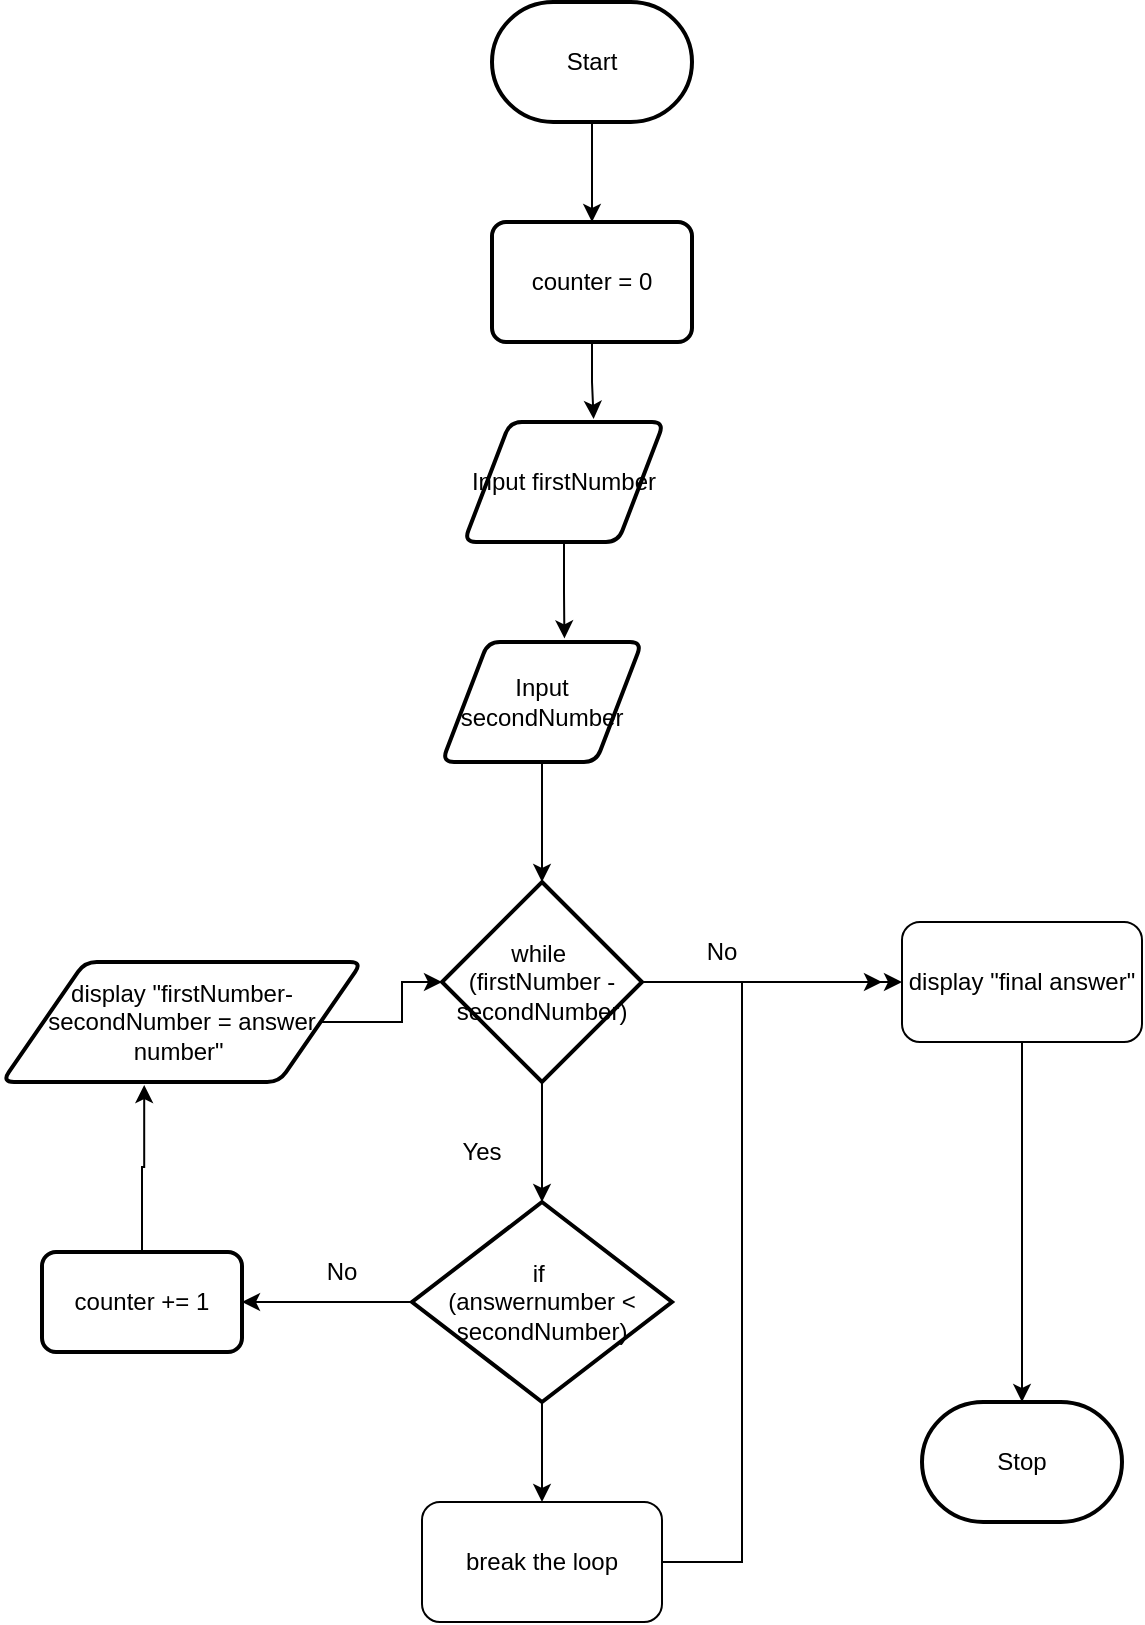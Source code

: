 <mxfile>
    <diagram id="HIP3nbAZw_EuaXWnEj3U" name="Page-1">
        <mxGraphModel dx="1086" dy="658" grid="1" gridSize="10" guides="1" tooltips="1" connect="1" arrows="1" fold="1" page="1" pageScale="1" pageWidth="850" pageHeight="1100" math="0" shadow="0">
            <root>
                <mxCell id="0"/>
                <mxCell id="1" parent="0"/>
                <mxCell id="50" style="edgeStyle=orthogonalEdgeStyle;html=1;entryX=0.5;entryY=0;entryDx=0;entryDy=0;rounded=0;" edge="1" parent="1" source="33" target="49">
                    <mxGeometry relative="1" as="geometry"/>
                </mxCell>
                <mxCell id="33" value="Start" style="strokeWidth=2;html=1;shape=mxgraph.flowchart.terminator;whiteSpace=wrap;" vertex="1" parent="1">
                    <mxGeometry x="265" y="60" width="100" height="60" as="geometry"/>
                </mxCell>
                <mxCell id="34" value="Stop" style="strokeWidth=2;html=1;shape=mxgraph.flowchart.terminator;whiteSpace=wrap;" vertex="1" parent="1">
                    <mxGeometry x="480" y="760" width="100" height="60" as="geometry"/>
                </mxCell>
                <mxCell id="63" style="edgeStyle=orthogonalEdgeStyle;rounded=0;html=1;entryX=0.5;entryY=0;entryDx=0;entryDy=0;entryPerimeter=0;" edge="1" parent="1" source="37" target="48">
                    <mxGeometry relative="1" as="geometry"/>
                </mxCell>
                <mxCell id="72" style="edgeStyle=orthogonalEdgeStyle;rounded=0;html=1;entryX=0;entryY=0.5;entryDx=0;entryDy=0;" edge="1" parent="1" source="37" target="70">
                    <mxGeometry relative="1" as="geometry"/>
                </mxCell>
                <mxCell id="37" value="while&amp;nbsp;&lt;br&gt;(firstNumber - secondNumber)" style="strokeWidth=2;html=1;shape=mxgraph.flowchart.decision;whiteSpace=wrap;" vertex="1" parent="1">
                    <mxGeometry x="240" y="500" width="100" height="100" as="geometry"/>
                </mxCell>
                <mxCell id="69" style="edgeStyle=orthogonalEdgeStyle;rounded=0;html=1;entryX=0;entryY=0.5;entryDx=0;entryDy=0;entryPerimeter=0;" edge="1" parent="1" source="41" target="37">
                    <mxGeometry relative="1" as="geometry"/>
                </mxCell>
                <mxCell id="41" value="display &quot;firstNumber- secondNumber = answer number&quot;&amp;nbsp;" style="shape=parallelogram;html=1;strokeWidth=2;perimeter=parallelogramPerimeter;whiteSpace=wrap;rounded=1;arcSize=12;size=0.23;" vertex="1" parent="1">
                    <mxGeometry x="20" y="540" width="180" height="60" as="geometry"/>
                </mxCell>
                <mxCell id="42" value="No" style="text;html=1;strokeColor=none;fillColor=none;align=center;verticalAlign=middle;whiteSpace=wrap;rounded=0;" vertex="1" parent="1">
                    <mxGeometry x="350" y="520" width="60" height="30" as="geometry"/>
                </mxCell>
                <mxCell id="43" value="Yes" style="text;html=1;strokeColor=none;fillColor=none;align=center;verticalAlign=middle;whiteSpace=wrap;rounded=0;" vertex="1" parent="1">
                    <mxGeometry x="230" y="620" width="60" height="30" as="geometry"/>
                </mxCell>
                <mxCell id="44" style="edgeStyle=orthogonalEdgeStyle;rounded=0;html=1;" edge="1" parent="1" source="45">
                    <mxGeometry relative="1" as="geometry">
                        <mxPoint x="290" y="500" as="targetPoint"/>
                    </mxGeometry>
                </mxCell>
                <mxCell id="45" value="Input secondNumber" style="shape=parallelogram;html=1;strokeWidth=2;perimeter=parallelogramPerimeter;whiteSpace=wrap;rounded=1;arcSize=12;size=0.23;" vertex="1" parent="1">
                    <mxGeometry x="240" y="380" width="100" height="60" as="geometry"/>
                </mxCell>
                <mxCell id="46" style="edgeStyle=orthogonalEdgeStyle;rounded=0;html=1;entryX=0.612;entryY=-0.03;entryDx=0;entryDy=0;entryPerimeter=0;" edge="1" parent="1" source="47" target="45">
                    <mxGeometry relative="1" as="geometry"/>
                </mxCell>
                <mxCell id="47" value="Input firstNumber" style="shape=parallelogram;html=1;strokeWidth=2;perimeter=parallelogramPerimeter;whiteSpace=wrap;rounded=1;arcSize=12;size=0.23;" vertex="1" parent="1">
                    <mxGeometry x="251" y="270" width="100" height="60" as="geometry"/>
                </mxCell>
                <mxCell id="62" style="edgeStyle=orthogonalEdgeStyle;rounded=0;html=1;entryX=1;entryY=0.5;entryDx=0;entryDy=0;" edge="1" parent="1" source="48" target="52">
                    <mxGeometry relative="1" as="geometry"/>
                </mxCell>
                <mxCell id="66" style="edgeStyle=orthogonalEdgeStyle;rounded=0;html=1;entryX=0.5;entryY=0;entryDx=0;entryDy=0;" edge="1" parent="1" source="48" target="65">
                    <mxGeometry relative="1" as="geometry"/>
                </mxCell>
                <mxCell id="48" value="if&amp;nbsp;&lt;br&gt;(answernumber &amp;lt; secondNumber)" style="strokeWidth=2;html=1;shape=mxgraph.flowchart.decision;whiteSpace=wrap;" vertex="1" parent="1">
                    <mxGeometry x="225" y="660" width="130" height="100" as="geometry"/>
                </mxCell>
                <mxCell id="51" style="edgeStyle=orthogonalEdgeStyle;html=1;entryX=0.648;entryY=-0.026;entryDx=0;entryDy=0;entryPerimeter=0;rounded=0;" edge="1" parent="1" source="49" target="47">
                    <mxGeometry relative="1" as="geometry"/>
                </mxCell>
                <mxCell id="49" value="counter = 0" style="rounded=1;whiteSpace=wrap;html=1;absoluteArcSize=1;arcSize=14;strokeWidth=2;" vertex="1" parent="1">
                    <mxGeometry x="265" y="170" width="100" height="60" as="geometry"/>
                </mxCell>
                <mxCell id="68" style="edgeStyle=orthogonalEdgeStyle;rounded=0;html=1;entryX=0.395;entryY=1.025;entryDx=0;entryDy=0;entryPerimeter=0;" edge="1" parent="1" source="52" target="41">
                    <mxGeometry relative="1" as="geometry">
                        <mxPoint x="90" y="640" as="targetPoint"/>
                    </mxGeometry>
                </mxCell>
                <mxCell id="52" value="counter += 1" style="rounded=1;whiteSpace=wrap;html=1;absoluteArcSize=1;arcSize=14;strokeWidth=2;" vertex="1" parent="1">
                    <mxGeometry x="40" y="685" width="100" height="50" as="geometry"/>
                </mxCell>
                <mxCell id="54" value="No" style="text;html=1;strokeColor=none;fillColor=none;align=center;verticalAlign=middle;whiteSpace=wrap;rounded=0;" vertex="1" parent="1">
                    <mxGeometry x="160" y="680" width="60" height="30" as="geometry"/>
                </mxCell>
                <mxCell id="67" style="edgeStyle=orthogonalEdgeStyle;rounded=0;html=1;" edge="1" parent="1" source="65">
                    <mxGeometry relative="1" as="geometry">
                        <mxPoint x="460" y="550" as="targetPoint"/>
                        <Array as="points">
                            <mxPoint x="390" y="840"/>
                            <mxPoint x="390" y="550"/>
                        </Array>
                    </mxGeometry>
                </mxCell>
                <mxCell id="65" value="break the loop" style="rounded=1;whiteSpace=wrap;html=1;" vertex="1" parent="1">
                    <mxGeometry x="230" y="810" width="120" height="60" as="geometry"/>
                </mxCell>
                <mxCell id="73" style="edgeStyle=orthogonalEdgeStyle;rounded=0;html=1;" edge="1" parent="1" source="70" target="34">
                    <mxGeometry relative="1" as="geometry">
                        <mxPoint x="530" y="760" as="targetPoint"/>
                    </mxGeometry>
                </mxCell>
                <mxCell id="70" value="display &quot;final answer&quot;" style="rounded=1;whiteSpace=wrap;html=1;" vertex="1" parent="1">
                    <mxGeometry x="470" y="520" width="120" height="60" as="geometry"/>
                </mxCell>
            </root>
        </mxGraphModel>
    </diagram>
</mxfile>